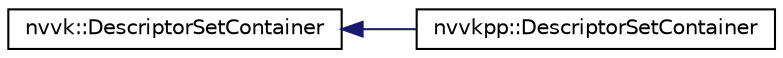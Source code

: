 digraph "Graphical Class Hierarchy"
{
 // LATEX_PDF_SIZE
  edge [fontname="Helvetica",fontsize="10",labelfontname="Helvetica",labelfontsize="10"];
  node [fontname="Helvetica",fontsize="10",shape=record];
  rankdir="LR";
  Node0 [label="nvvk::DescriptorSetContainer",height=0.2,width=0.4,color="black", fillcolor="white", style="filled",URL="$classnvvk_1_1_descriptor_set_container.html",tooltip=" "];
  Node0 -> Node1 [dir="back",color="midnightblue",fontsize="10",style="solid",fontname="Helvetica"];
  Node1 [label="nvvkpp::DescriptorSetContainer",height=0.2,width=0.4,color="black", fillcolor="white", style="filled",URL="$classnvvkpp_1_1_descriptor_set_container.html",tooltip=" "];
}
